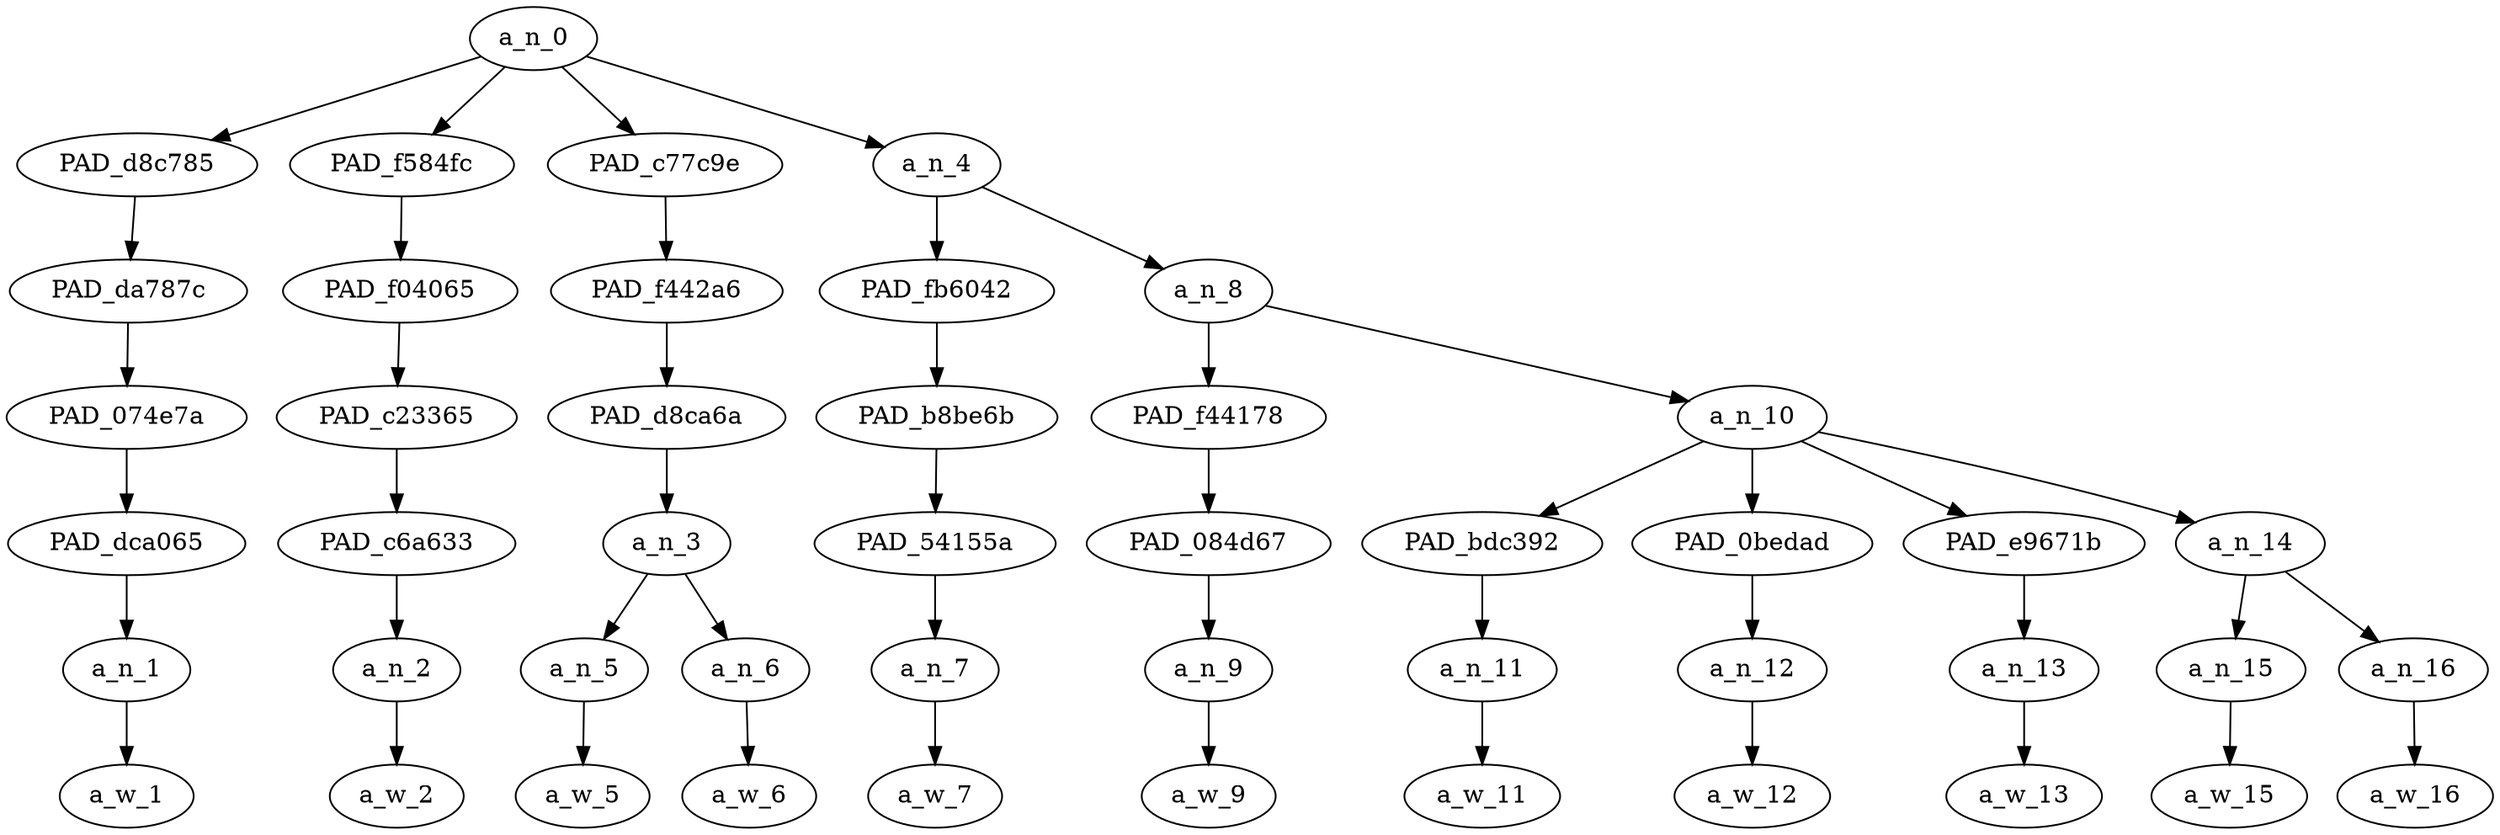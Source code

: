 strict digraph "" {
	a_n_0	[div_dir=-1,
		index=0,
		level=6,
		pos="2.1640625,6!",
		text_span="[0, 1, 2, 3, 4, 5, 6, 7, 8, 9, 10]",
		value=1.00000001];
	PAD_d8c785	[div_dir=-1,
		index=0,
		level=5,
		pos="0.0,5!",
		text_span="[0]",
		value=0.09670601];
	a_n_0 -> PAD_d8c785;
	PAD_f584fc	[div_dir=1,
		index=1,
		level=5,
		pos="1.0,5!",
		text_span="[1]",
		value=0.04987837];
	a_n_0 -> PAD_f584fc;
	PAD_c77c9e	[div_dir=-1,
		index=2,
		level=5,
		pos="2.5,5!",
		text_span="[2, 3]",
		value=0.44760276];
	a_n_0 -> PAD_c77c9e;
	a_n_4	[div_dir=-1,
		index=3,
		level=5,
		pos="5.15625,5!",
		text_span="[4, 5, 6, 7, 8, 9, 10]",
		value=0.40542283];
	a_n_0 -> a_n_4;
	PAD_da787c	[div_dir=-1,
		index=0,
		level=4,
		pos="0.0,4!",
		text_span="[0]",
		value=0.09670601];
	PAD_d8c785 -> PAD_da787c;
	PAD_074e7a	[div_dir=-1,
		index=0,
		level=3,
		pos="0.0,3!",
		text_span="[0]",
		value=0.09670601];
	PAD_da787c -> PAD_074e7a;
	PAD_dca065	[div_dir=-1,
		index=0,
		level=2,
		pos="0.0,2!",
		text_span="[0]",
		value=0.09670601];
	PAD_074e7a -> PAD_dca065;
	a_n_1	[div_dir=-1,
		index=0,
		level=1,
		pos="0.0,1!",
		text_span="[0]",
		value=0.09670601];
	PAD_dca065 -> a_n_1;
	a_w_1	[div_dir=0,
		index=0,
		level=0,
		pos="0,0!",
		text_span="[0]",
		value=plus];
	a_n_1 -> a_w_1;
	PAD_f04065	[div_dir=1,
		index=1,
		level=4,
		pos="1.0,4!",
		text_span="[1]",
		value=0.04987837];
	PAD_f584fc -> PAD_f04065;
	PAD_c23365	[div_dir=1,
		index=1,
		level=3,
		pos="1.0,3!",
		text_span="[1]",
		value=0.04987837];
	PAD_f04065 -> PAD_c23365;
	PAD_c6a633	[div_dir=1,
		index=1,
		level=2,
		pos="1.0,2!",
		text_span="[1]",
		value=0.04987837];
	PAD_c23365 -> PAD_c6a633;
	a_n_2	[div_dir=1,
		index=1,
		level=1,
		pos="1.0,1!",
		text_span="[1]",
		value=0.04987837];
	PAD_c6a633 -> a_n_2;
	a_w_2	[div_dir=0,
		index=1,
		level=0,
		pos="1,0!",
		text_span="[1]",
		value=he];
	a_n_2 -> a_w_2;
	PAD_f442a6	[div_dir=-1,
		index=2,
		level=4,
		pos="2.5,4!",
		text_span="[2, 3]",
		value=0.44760276];
	PAD_c77c9e -> PAD_f442a6;
	PAD_d8ca6a	[div_dir=-1,
		index=2,
		level=3,
		pos="2.5,3!",
		text_span="[2, 3]",
		value=0.44760276];
	PAD_f442a6 -> PAD_d8ca6a;
	a_n_3	[div_dir=-1,
		index=2,
		level=2,
		pos="2.5,2!",
		text_span="[2, 3]",
		value=0.44760276];
	PAD_d8ca6a -> a_n_3;
	a_n_5	[div_dir=1,
		index=2,
		level=1,
		pos="2.0,1!",
		text_span="[2]",
		value=0.06118470];
	a_n_3 -> a_n_5;
	a_n_6	[div_dir=-1,
		index=3,
		level=1,
		pos="3.0,1!",
		text_span="[3]",
		value=0.38635654];
	a_n_3 -> a_n_6;
	a_w_5	[div_dir=0,
		index=2,
		level=0,
		pos="2,0!",
		text_span="[2]",
		value=a];
	a_n_5 -> a_w_5;
	a_w_6	[div_dir=0,
		index=3,
		level=0,
		pos="3,0!",
		text_span="[3]",
		value=faggot];
	a_n_6 -> a_w_6;
	PAD_fb6042	[div_dir=1,
		index=3,
		level=4,
		pos="4.0,4!",
		text_span="[4]",
		value=0.04420941];
	a_n_4 -> PAD_fb6042;
	a_n_8	[div_dir=-1,
		index=4,
		level=4,
		pos="6.3125,4!",
		text_span="[5, 6, 7, 8, 9, 10]",
		value=0.36104917];
	a_n_4 -> a_n_8;
	PAD_b8be6b	[div_dir=1,
		index=3,
		level=3,
		pos="4.0,3!",
		text_span="[4]",
		value=0.04420941];
	PAD_fb6042 -> PAD_b8be6b;
	PAD_54155a	[div_dir=1,
		index=3,
		level=2,
		pos="4.0,2!",
		text_span="[4]",
		value=0.04420941];
	PAD_b8be6b -> PAD_54155a;
	a_n_7	[div_dir=1,
		index=4,
		level=1,
		pos="4.0,1!",
		text_span="[4]",
		value=0.04420941];
	PAD_54155a -> a_n_7;
	a_w_7	[div_dir=0,
		index=4,
		level=0,
		pos="4,0!",
		text_span="[4]",
		value=so];
	a_n_7 -> a_w_7;
	PAD_f44178	[div_dir=1,
		index=4,
		level=3,
		pos="5.0,3!",
		text_span="[5]",
		value=0.03934253];
	a_n_8 -> PAD_f44178;
	a_n_10	[div_dir=-1,
		index=5,
		level=3,
		pos="7.625,3!",
		text_span="[6, 7, 8, 9, 10]",
		value=0.32152127];
	a_n_8 -> a_n_10;
	PAD_084d67	[div_dir=1,
		index=4,
		level=2,
		pos="5.0,2!",
		text_span="[5]",
		value=0.03934253];
	PAD_f44178 -> PAD_084d67;
	a_n_9	[div_dir=1,
		index=5,
		level=1,
		pos="5.0,1!",
		text_span="[5]",
		value=0.03934253];
	PAD_084d67 -> a_n_9;
	a_w_9	[div_dir=0,
		index=5,
		level=0,
		pos="5,0!",
		text_span="[5]",
		value=he1];
	a_n_9 -> a_w_9;
	PAD_bdc392	[div_dir=-1,
		index=5,
		level=2,
		pos="6.0,2!",
		text_span="[6]",
		value=0.08036295];
	a_n_10 -> PAD_bdc392;
	PAD_0bedad	[div_dir=1,
		index=6,
		level=2,
		pos="7.0,2!",
		text_span="[7]",
		value=0.06732378];
	a_n_10 -> PAD_0bedad;
	PAD_e9671b	[div_dir=-1,
		index=7,
		level=2,
		pos="8.0,2!",
		text_span="[8]",
		value=0.04474990];
	a_n_10 -> PAD_e9671b;
	a_n_14	[div_dir=-1,
		index=8,
		level=2,
		pos="9.5,2!",
		text_span="[9, 10]",
		value=0.12876156];
	a_n_10 -> a_n_14;
	a_n_11	[div_dir=-1,
		index=6,
		level=1,
		pos="6.0,1!",
		text_span="[6]",
		value=0.08036295];
	PAD_bdc392 -> a_n_11;
	a_w_11	[div_dir=0,
		index=6,
		level=0,
		pos="6,0!",
		text_span="[6]",
		value=likes];
	a_n_11 -> a_w_11;
	a_n_12	[div_dir=1,
		index=7,
		level=1,
		pos="7.0,1!",
		text_span="[7]",
		value=0.06732378];
	PAD_0bedad -> a_n_12;
	a_w_12	[div_dir=0,
		index=7,
		level=0,
		pos="7,0!",
		text_span="[7]",
		value=things];
	a_n_12 -> a_w_12;
	a_n_13	[div_dir=-1,
		index=8,
		level=1,
		pos="8.0,1!",
		text_span="[8]",
		value=0.04474990];
	PAD_e9671b -> a_n_13;
	a_w_13	[div_dir=0,
		index=8,
		level=0,
		pos="8,0!",
		text_span="[8]",
		value=up];
	a_n_13 -> a_w_13;
	a_n_15	[div_dir=-1,
		index=9,
		level=1,
		pos="9.0,1!",
		text_span="[9]",
		value=0.04780555];
	a_n_14 -> a_n_15;
	a_n_16	[div_dir=-1,
		index=10,
		level=1,
		pos="10.0,1!",
		text_span="[10]",
		value=0.08076657];
	a_n_14 -> a_n_16;
	a_w_15	[div_dir=0,
		index=9,
		level=0,
		pos="9,0!",
		text_span="[9]",
		value=his];
	a_n_15 -> a_w_15;
	a_w_16	[div_dir=0,
		index=10,
		level=0,
		pos="10,0!",
		text_span="[10]",
		value=ass];
	a_n_16 -> a_w_16;
}
